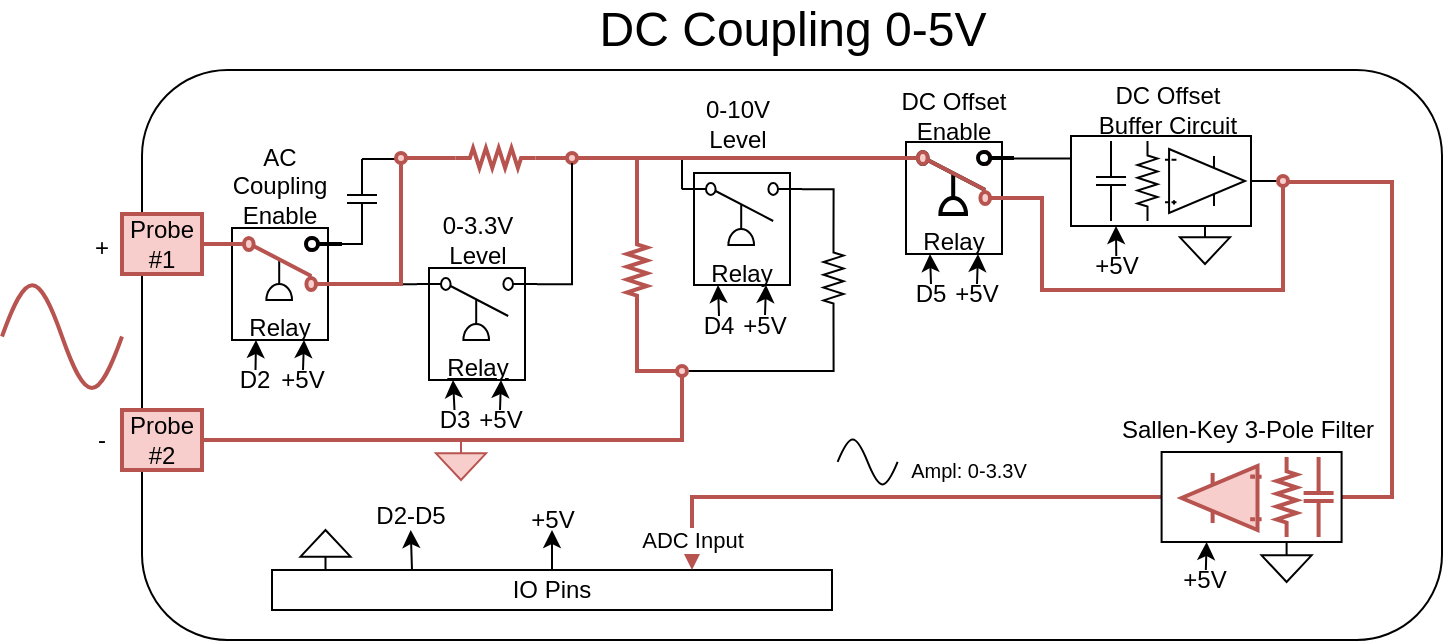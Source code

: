 <mxfile version="13.6.2" type="device"><diagram id="-oL0NHtV38mQ9emUjdSc" name="Page-1"><mxGraphModel dx="1527" dy="410" grid="1" gridSize="10" guides="1" tooltips="1" connect="1" arrows="1" fold="1" page="1" pageScale="1" pageWidth="850" pageHeight="1100" math="0" shadow="0"><root><mxCell id="0"/><mxCell id="1" parent="0"/><mxCell id="wLDwbeyGVbWUntYZaLQP-93" value="" style="rounded=1;whiteSpace=wrap;html=1;" parent="1" vertex="1"><mxGeometry x="-610" y="400" width="650" height="285" as="geometry"/></mxCell><mxCell id="wLDwbeyGVbWUntYZaLQP-76" value="" style="pointerEvents=1;verticalLabelPosition=bottom;shadow=0;dashed=0;align=center;html=1;verticalAlign=top;shape=mxgraph.electrical.waveforms.sine_wave;" parent="1" vertex="1"><mxGeometry x="-262.19" y="581" width="30" height="30" as="geometry"/></mxCell><mxCell id="wLDwbeyGVbWUntYZaLQP-77" value="&lt;font style=&quot;font-size: 10px&quot;&gt;Ampl: 0-3.3V&lt;/font&gt;" style="text;html=1;align=center;verticalAlign=middle;resizable=0;points=[];autosize=1;" parent="1" vertex="1"><mxGeometry x="-232.19" y="590" width="70" height="20" as="geometry"/></mxCell><mxCell id="jSE5PXebaVcD20LWmkzH-25" style="edgeStyle=orthogonalEdgeStyle;rounded=0;orthogonalLoop=1;jettySize=auto;html=1;exitX=1;exitY=0.5;exitDx=0;exitDy=0;entryX=0.5;entryY=1;entryDx=0;entryDy=0;endArrow=none;endFill=0;fillColor=#f8cecc;strokeColor=#b85450;strokeWidth=2;" parent="1" source="wLDwbeyGVbWUntYZaLQP-106" target="dvAcKzwwteOVy_JP5b5H-18" edge="1"><mxGeometry relative="1" as="geometry"/></mxCell><mxCell id="wLDwbeyGVbWUntYZaLQP-106" value="Probe #2" style="rounded=0;whiteSpace=wrap;html=1;fillColor=#f8cecc;strokeColor=#b85450;strokeWidth=2;" parent="1" vertex="1"><mxGeometry x="-620" y="570" width="40" height="30" as="geometry"/></mxCell><mxCell id="L6yJ6HLcH0pnZUztyq2i-1" value="" style="pointerEvents=1;verticalLabelPosition=bottom;shadow=0;dashed=0;align=center;html=1;verticalAlign=top;shape=mxgraph.electrical.waveforms.sine_wave;fillColor=#f8cecc;strokeColor=#b85450;strokeWidth=2;" parent="1" vertex="1"><mxGeometry x="-680" y="499" width="60" height="68.68" as="geometry"/></mxCell><mxCell id="dvAcKzwwteOVy_JP5b5H-61" style="edgeStyle=orthogonalEdgeStyle;rounded=0;orthogonalLoop=1;jettySize=auto;html=1;exitX=1;exitY=0.5;exitDx=0;exitDy=0;entryX=0;entryY=0.885;entryDx=0;entryDy=0;entryPerimeter=0;startArrow=none;startFill=0;endArrow=none;endFill=0;fillColor=#f8cecc;strokeColor=#b85450;strokeWidth=2;" parent="1" source="wLDwbeyGVbWUntYZaLQP-53" target="EzJl0dSxxbxW8zrCP2cZ-267" edge="1"><mxGeometry relative="1" as="geometry"/></mxCell><mxCell id="wLDwbeyGVbWUntYZaLQP-53" value="Probe #1" style="rounded=0;whiteSpace=wrap;html=1;fillColor=#f8cecc;strokeColor=#b85450;strokeWidth=2;" parent="1" vertex="1"><mxGeometry x="-620" y="472" width="40" height="30" as="geometry"/></mxCell><mxCell id="EzJl0dSxxbxW8zrCP2cZ-18" value="IO Pins" style="rounded=0;whiteSpace=wrap;html=1;" parent="1" vertex="1"><mxGeometry x="-545" y="650" width="280" height="20" as="geometry"/></mxCell><mxCell id="dvAcKzwwteOVy_JP5b5H-58" style="edgeStyle=orthogonalEdgeStyle;rounded=0;orthogonalLoop=1;jettySize=auto;html=1;exitX=0;exitY=0.5;exitDx=0;exitDy=0;exitPerimeter=0;entryX=1;entryY=0.5;entryDx=0;entryDy=0;startArrow=none;startFill=0;endArrow=none;endFill=0;strokeWidth=2;fillColor=#f8cecc;strokeColor=#b85450;" parent="1" source="okWs0Sjqfzj3kmloRYLB-17" target="dvAcKzwwteOVy_JP5b5H-54" edge="1"><mxGeometry relative="1" as="geometry"/></mxCell><mxCell id="jSE5PXebaVcD20LWmkzH-31" style="edgeStyle=orthogonalEdgeStyle;rounded=0;orthogonalLoop=1;jettySize=auto;html=1;exitX=1;exitY=0.5;exitDx=0;exitDy=0;exitPerimeter=0;entryX=0;entryY=0.5;entryDx=0;entryDy=0;endArrow=none;endFill=0;fillColor=#f8cecc;strokeColor=#b85450;strokeWidth=2;" parent="1" source="okWs0Sjqfzj3kmloRYLB-17" target="jSE5PXebaVcD20LWmkzH-29" edge="1"><mxGeometry relative="1" as="geometry"/></mxCell><mxCell id="okWs0Sjqfzj3kmloRYLB-17" value="" style="pointerEvents=1;verticalLabelPosition=bottom;shadow=0;dashed=0;align=center;html=1;verticalAlign=top;shape=mxgraph.electrical.resistors.resistor_2;rotation=90;direction=north;fillColor=#f8cecc;strokeColor=#b85450;strokeWidth=2;" parent="1" vertex="1"><mxGeometry x="-438.26" y="424" width="10" height="40" as="geometry"/></mxCell><mxCell id="okWs0Sjqfzj3kmloRYLB-20" value="" style="pointerEvents=1;verticalLabelPosition=bottom;shadow=0;dashed=0;align=center;html=1;verticalAlign=top;shape=mxgraph.electrical.resistors.resistor_2;rotation=90;fillColor=#f8cecc;strokeColor=#b85450;strokeWidth=2;" parent="1" vertex="1"><mxGeometry x="-382.5" y="495" width="40" height="10" as="geometry"/></mxCell><mxCell id="jSE5PXebaVcD20LWmkzH-37" style="edgeStyle=orthogonalEdgeStyle;rounded=0;orthogonalLoop=1;jettySize=auto;html=1;exitX=1;exitY=0.5;exitDx=0;exitDy=0;exitPerimeter=0;entryX=1;entryY=0.5;entryDx=0;entryDy=0;endArrow=none;endFill=0;" parent="1" source="EzJl0dSxxbxW8zrCP2cZ-193" target="dvAcKzwwteOVy_JP5b5H-18" edge="1"><mxGeometry relative="1" as="geometry"/></mxCell><mxCell id="EzJl0dSxxbxW8zrCP2cZ-193" value="" style="pointerEvents=1;verticalLabelPosition=bottom;shadow=0;dashed=0;align=center;html=1;verticalAlign=top;shape=mxgraph.electrical.resistors.resistor_2;rotation=90;" parent="1" vertex="1"><mxGeometry x="-284.25" y="499" width="40" height="10" as="geometry"/></mxCell><mxCell id="EzJl0dSxxbxW8zrCP2cZ-195" style="edgeStyle=orthogonalEdgeStyle;rounded=0;orthogonalLoop=1;jettySize=auto;html=1;exitX=1;exitY=0.1;exitDx=0;exitDy=0;exitPerimeter=0;entryX=0;entryY=0.5;entryDx=0;entryDy=0;entryPerimeter=0;startArrow=none;startFill=0;endArrow=none;endFill=0;" parent="1" source="EzJl0dSxxbxW8zrCP2cZ-181" target="EzJl0dSxxbxW8zrCP2cZ-193" edge="1"><mxGeometry relative="1" as="geometry"/></mxCell><mxCell id="EzJl0dSxxbxW8zrCP2cZ-249" value="&lt;font style=&quot;font-size: 24px&quot;&gt;DC Coupling 0-5V&lt;/font&gt;" style="text;html=1;strokeColor=none;fillColor=none;align=center;verticalAlign=middle;whiteSpace=wrap;rounded=0;" parent="1" vertex="1"><mxGeometry x="-400.37" y="370" width="230.75" height="20" as="geometry"/></mxCell><mxCell id="EzJl0dSxxbxW8zrCP2cZ-320" style="edgeStyle=orthogonalEdgeStyle;rounded=0;orthogonalLoop=1;jettySize=auto;html=1;exitX=0.5;exitY=0;exitDx=0;exitDy=0;entryX=0.25;entryY=1;entryDx=0;entryDy=0;startArrow=none;startFill=0;endArrow=classic;endFill=1;" parent="1" source="EzJl0dSxxbxW8zrCP2cZ-318" target="EzJl0dSxxbxW8zrCP2cZ-265" edge="1"><mxGeometry relative="1" as="geometry"/></mxCell><mxCell id="EzJl0dSxxbxW8zrCP2cZ-318" value="D2" style="text;html=1;strokeColor=none;fillColor=none;align=center;verticalAlign=middle;whiteSpace=wrap;rounded=0;dashed=1;" parent="1" vertex="1"><mxGeometry x="-560.75" y="550" width="15" height="10" as="geometry"/></mxCell><mxCell id="EzJl0dSxxbxW8zrCP2cZ-331" style="edgeStyle=orthogonalEdgeStyle;rounded=0;orthogonalLoop=1;jettySize=auto;html=1;exitX=0.5;exitY=0;exitDx=0;exitDy=0;entryX=0.25;entryY=1;entryDx=0;entryDy=0;startArrow=none;startFill=0;endArrow=classic;endFill=1;" parent="1" source="EzJl0dSxxbxW8zrCP2cZ-330" target="EzJl0dSxxbxW8zrCP2cZ-180" edge="1"><mxGeometry relative="1" as="geometry"/></mxCell><mxCell id="EzJl0dSxxbxW8zrCP2cZ-330" value="D4" style="text;html=1;strokeColor=none;fillColor=none;align=center;verticalAlign=middle;whiteSpace=wrap;rounded=0;dashed=1;" parent="1" vertex="1"><mxGeometry x="-329" y="523" width="15" height="10" as="geometry"/></mxCell><mxCell id="EzJl0dSxxbxW8zrCP2cZ-370" style="rounded=0;orthogonalLoop=1;jettySize=auto;html=1;exitX=0.5;exitY=1;exitDx=0;exitDy=0;entryX=0.25;entryY=0;entryDx=0;entryDy=0;startArrow=classic;startFill=1;endArrow=none;endFill=0;" parent="1" source="EzJl0dSxxbxW8zrCP2cZ-364" target="EzJl0dSxxbxW8zrCP2cZ-18" edge="1"><mxGeometry relative="1" as="geometry"/></mxCell><mxCell id="EzJl0dSxxbxW8zrCP2cZ-364" value="D2-D5" style="text;html=1;strokeColor=none;fillColor=none;align=center;verticalAlign=middle;whiteSpace=wrap;rounded=0;dashed=1;" parent="1" vertex="1"><mxGeometry x="-500.13" y="615" width="49" height="15" as="geometry"/></mxCell><mxCell id="EzJl0dSxxbxW8zrCP2cZ-368" style="rounded=0;orthogonalLoop=1;jettySize=auto;html=1;exitX=0.5;exitY=1;exitDx=0;exitDy=0;entryX=0.5;entryY=0;entryDx=0;entryDy=0;startArrow=classic;startFill=1;endArrow=none;endFill=0;" parent="1" source="EzJl0dSxxbxW8zrCP2cZ-367" target="EzJl0dSxxbxW8zrCP2cZ-18" edge="1"><mxGeometry relative="1" as="geometry"/></mxCell><mxCell id="EzJl0dSxxbxW8zrCP2cZ-367" value="+5V" style="text;html=1;strokeColor=none;fillColor=none;align=center;verticalAlign=middle;whiteSpace=wrap;rounded=0;dashed=1;" parent="1" vertex="1"><mxGeometry x="-412.5" y="620" width="15" height="10" as="geometry"/></mxCell><mxCell id="EzJl0dSxxbxW8zrCP2cZ-371" value="" style="pointerEvents=1;verticalLabelPosition=bottom;shadow=0;dashed=0;align=center;html=1;verticalAlign=top;shape=mxgraph.electrical.signal_sources.signal_ground;direction=west;" parent="1" vertex="1"><mxGeometry x="-530.75" y="630" width="25" height="20" as="geometry"/></mxCell><mxCell id="dvAcKzwwteOVy_JP5b5H-63" style="edgeStyle=orthogonalEdgeStyle;rounded=0;orthogonalLoop=1;jettySize=auto;html=1;exitX=0;exitY=0.5;exitDx=0;exitDy=0;exitPerimeter=0;entryX=0;entryY=0.5;entryDx=0;entryDy=0;startArrow=none;startFill=0;endArrow=none;endFill=0;strokeWidth=1;" parent="1" source="EzJl0dSxxbxW8zrCP2cZ-304" target="dvAcKzwwteOVy_JP5b5H-54" edge="1"><mxGeometry relative="1" as="geometry"/></mxCell><mxCell id="EzJl0dSxxbxW8zrCP2cZ-304" value="" style="pointerEvents=1;verticalLabelPosition=bottom;shadow=0;dashed=0;align=center;html=1;verticalAlign=top;shape=mxgraph.electrical.capacitors.capacitor_1;rotation=-90;direction=west;strokeWidth=1;" parent="1" vertex="1"><mxGeometry x="-520" y="457" width="40" height="15" as="geometry"/></mxCell><mxCell id="jSE5PXebaVcD20LWmkzH-36" style="edgeStyle=orthogonalEdgeStyle;rounded=0;orthogonalLoop=1;jettySize=auto;html=1;exitX=0;exitY=0.5;exitDx=0;exitDy=0;entryX=1;entryY=0.5;entryDx=0;entryDy=0;entryPerimeter=0;endArrow=none;endFill=0;fillColor=#f8cecc;strokeColor=#b85450;strokeWidth=2;" parent="1" source="dvAcKzwwteOVy_JP5b5H-18" target="okWs0Sjqfzj3kmloRYLB-20" edge="1"><mxGeometry relative="1" as="geometry"/></mxCell><mxCell id="dvAcKzwwteOVy_JP5b5H-18" value="" style="ellipse;whiteSpace=wrap;html=1;aspect=fixed;fillColor=#f8cecc;strokeColor=#b85450;strokeWidth=2;" parent="1" vertex="1"><mxGeometry x="-342.5" y="548" width="5" height="5" as="geometry"/></mxCell><mxCell id="dvAcKzwwteOVy_JP5b5H-85" value="ADC Input" style="edgeStyle=orthogonalEdgeStyle;rounded=0;orthogonalLoop=1;jettySize=auto;html=1;exitX=1;exitY=0.5;exitDx=0;exitDy=0;entryX=0.75;entryY=0;entryDx=0;entryDy=0;startArrow=none;startFill=0;endArrow=classic;endFill=1;fillColor=#f8cecc;strokeColor=#b85450;strokeWidth=2;" parent="1" source="EzJl0dSxxbxW8zrCP2cZ-251" target="EzJl0dSxxbxW8zrCP2cZ-18" edge="1"><mxGeometry x="0.753" y="18" relative="1" as="geometry"><mxPoint x="-18" y="18" as="offset"/><mxPoint x="-73" y="610.5" as="sourcePoint"/></mxGeometry></mxCell><mxCell id="dvAcKzwwteOVy_JP5b5H-36" value="AC Coupling&lt;br&gt;Enable" style="text;html=1;strokeColor=none;fillColor=none;align=center;verticalAlign=middle;whiteSpace=wrap;rounded=0;" parent="1" vertex="1"><mxGeometry x="-560.75" y="448.25" width="40" height="20" as="geometry"/></mxCell><mxCell id="dvAcKzwwteOVy_JP5b5H-54" value="" style="ellipse;whiteSpace=wrap;html=1;aspect=fixed;strokeWidth=2;fillColor=#f8cecc;strokeColor=#b85450;" parent="1" vertex="1"><mxGeometry x="-483" y="441.5" width="5" height="5" as="geometry"/></mxCell><mxCell id="dvAcKzwwteOVy_JP5b5H-62" style="edgeStyle=orthogonalEdgeStyle;rounded=0;orthogonalLoop=1;jettySize=auto;html=1;exitX=1;exitY=0.885;exitDx=0;exitDy=0;exitPerimeter=0;entryX=1;entryY=0.5;entryDx=0;entryDy=0;entryPerimeter=0;startArrow=none;startFill=0;endArrow=none;endFill=0;strokeWidth=1;" parent="1" source="EzJl0dSxxbxW8zrCP2cZ-267" target="EzJl0dSxxbxW8zrCP2cZ-304" edge="1"><mxGeometry relative="1" as="geometry"/></mxCell><mxCell id="jSE5PXebaVcD20LWmkzH-1" value="+" style="text;html=1;strokeColor=none;fillColor=none;align=center;verticalAlign=middle;whiteSpace=wrap;rounded=0;" parent="1" vertex="1"><mxGeometry x="-640" y="479" width="20" height="20" as="geometry"/></mxCell><mxCell id="jSE5PXebaVcD20LWmkzH-3" value="-" style="text;html=1;strokeColor=none;fillColor=none;align=center;verticalAlign=middle;whiteSpace=wrap;rounded=0;" parent="1" vertex="1"><mxGeometry x="-640" y="575" width="20" height="20" as="geometry"/></mxCell><mxCell id="l4GawnZKN1q4SKGn73dP-5" style="edgeStyle=orthogonalEdgeStyle;rounded=0;orthogonalLoop=1;jettySize=auto;html=1;exitX=0;exitY=0.5;exitDx=0;exitDy=0;entryX=1;entryY=0.5;entryDx=0;entryDy=0;endArrow=none;endFill=0;strokeWidth=1;" parent="1" source="jSE5PXebaVcD20LWmkzH-23" target="EzJl0dSxxbxW8zrCP2cZ-285" edge="1"><mxGeometry relative="1" as="geometry"><Array as="points"><mxPoint x="-50" y="456"/><mxPoint x="-50" y="456"/></Array></mxGeometry></mxCell><mxCell id="jSE5PXebaVcD20LWmkzH-23" value="" style="ellipse;whiteSpace=wrap;html=1;aspect=fixed;fillColor=#f8cecc;strokeColor=#b85450;strokeWidth=2;" parent="1" vertex="1"><mxGeometry x="-42" y="453" width="5" height="5" as="geometry"/></mxCell><mxCell id="jSE5PXebaVcD20LWmkzH-32" style="edgeStyle=orthogonalEdgeStyle;rounded=0;orthogonalLoop=1;jettySize=auto;html=1;exitX=1;exitY=0.5;exitDx=0;exitDy=0;entryX=0;entryY=0.5;entryDx=0;entryDy=0;entryPerimeter=0;endArrow=none;endFill=0;fillColor=#f8cecc;strokeColor=#b85450;strokeWidth=2;" parent="1" source="jSE5PXebaVcD20LWmkzH-29" target="okWs0Sjqfzj3kmloRYLB-20" edge="1"><mxGeometry relative="1" as="geometry"/></mxCell><mxCell id="jSE5PXebaVcD20LWmkzH-29" value="" style="ellipse;whiteSpace=wrap;html=1;aspect=fixed;fillColor=#f8cecc;strokeColor=#b85450;strokeWidth=2;" parent="1" vertex="1"><mxGeometry x="-397.5" y="441.5" width="5" height="5" as="geometry"/></mxCell><mxCell id="jSE5PXebaVcD20LWmkzH-30" style="edgeStyle=orthogonalEdgeStyle;rounded=0;orthogonalLoop=1;jettySize=auto;html=1;exitX=1;exitY=0.1;exitDx=0;exitDy=0;exitPerimeter=0;entryX=0.5;entryY=1;entryDx=0;entryDy=0;endArrow=none;endFill=0;strokeWidth=1;" parent="1" source="EzJl0dSxxbxW8zrCP2cZ-189" target="jSE5PXebaVcD20LWmkzH-29" edge="1"><mxGeometry relative="1" as="geometry"><Array as="points"><mxPoint x="-395" y="507"/></Array></mxGeometry></mxCell><mxCell id="jSE5PXebaVcD20LWmkzH-35" style="edgeStyle=orthogonalEdgeStyle;rounded=0;orthogonalLoop=1;jettySize=auto;html=1;exitX=0;exitY=0.1;exitDx=0;exitDy=0;exitPerimeter=0;entryX=1;entryY=0.5;entryDx=0;entryDy=0;endArrow=none;endFill=0;" parent="1" source="EzJl0dSxxbxW8zrCP2cZ-181" target="jSE5PXebaVcD20LWmkzH-29" edge="1"><mxGeometry relative="1" as="geometry"><Array as="points"><mxPoint x="-340" y="444"/></Array></mxGeometry></mxCell><mxCell id="jSE5PXebaVcD20LWmkzH-39" style="edgeStyle=orthogonalEdgeStyle;rounded=0;orthogonalLoop=1;jettySize=auto;html=1;exitX=0;exitY=0.5;exitDx=0;exitDy=0;entryX=1;entryY=0.5;entryDx=0;entryDy=0;endArrow=none;endFill=0;fillColor=#f8cecc;strokeColor=#b85450;strokeWidth=2;" parent="1" source="EzJl0dSxxbxW8zrCP2cZ-251" target="jSE5PXebaVcD20LWmkzH-23" edge="1"><mxGeometry relative="1" as="geometry"><Array as="points"><mxPoint x="15" y="614"/><mxPoint x="15" y="456"/><mxPoint x="-37" y="456"/></Array></mxGeometry></mxCell><mxCell id="jSE5PXebaVcD20LWmkzH-40" style="edgeStyle=orthogonalEdgeStyle;rounded=0;orthogonalLoop=1;jettySize=auto;html=1;exitX=1;exitY=0.115;exitDx=0;exitDy=0;exitPerimeter=0;entryX=0.5;entryY=1;entryDx=0;entryDy=0;endArrow=none;endFill=0;fillColor=#f8cecc;strokeColor=#b85450;strokeWidth=2;" parent="1" source="EzJl0dSxxbxW8zrCP2cZ-239" target="jSE5PXebaVcD20LWmkzH-23" edge="1"><mxGeometry relative="1" as="geometry"><Array as="points"><mxPoint x="-160" y="464"/><mxPoint x="-160" y="510"/><mxPoint x="-39" y="510"/></Array></mxGeometry></mxCell><mxCell id="jSE5PXebaVcD20LWmkzH-43" value="0-3.3V Level" style="text;html=1;strokeColor=none;fillColor=none;align=center;verticalAlign=middle;whiteSpace=wrap;rounded=0;" parent="1" vertex="1"><mxGeometry x="-462.5" y="475" width="40" height="20" as="geometry"/></mxCell><mxCell id="jSE5PXebaVcD20LWmkzH-44" value="0-10V Level" style="text;html=1;strokeColor=none;fillColor=none;align=center;verticalAlign=middle;whiteSpace=wrap;rounded=0;" parent="1" vertex="1"><mxGeometry x="-332.25" y="417" width="40" height="20" as="geometry"/></mxCell><mxCell id="jSE5PXebaVcD20LWmkzH-45" value="" style="pointerEvents=1;verticalLabelPosition=bottom;shadow=0;dashed=0;align=center;html=1;verticalAlign=top;shape=mxgraph.electrical.signal_sources.signal_ground;direction=east;fillColor=#f8cecc;strokeColor=#b85450;" parent="1" vertex="1"><mxGeometry x="-463" y="585" width="25" height="20" as="geometry"/></mxCell><mxCell id="jSE5PXebaVcD20LWmkzH-33" style="edgeStyle=orthogonalEdgeStyle;rounded=0;orthogonalLoop=1;jettySize=auto;html=1;exitX=1;exitY=0.5;exitDx=0;exitDy=0;entryX=0;entryY=0.885;entryDx=0;entryDy=0;entryPerimeter=0;endArrow=none;endFill=0;fillColor=#f8cecc;strokeColor=#b85450;strokeWidth=2;" parent="1" source="jSE5PXebaVcD20LWmkzH-29" target="EzJl0dSxxbxW8zrCP2cZ-239" edge="1"><mxGeometry relative="1" as="geometry"/></mxCell><mxCell id="l4GawnZKN1q4SKGn73dP-6" value="" style="ellipse;whiteSpace=wrap;html=1;aspect=fixed;" parent="1" vertex="1"><mxGeometry x="-528" y="504" width="6" height="6" as="geometry"/></mxCell><mxCell id="l4GawnZKN1q4SKGn73dP-7" value="" style="endArrow=none;html=1;exitX=1;exitY=0.5;exitDx=0;exitDy=0;" parent="1" source="l4GawnZKN1q4SKGn73dP-6" edge="1"><mxGeometry width="50" height="50" relative="1" as="geometry"><mxPoint x="-530" y="540" as="sourcePoint"/><mxPoint x="-510" y="507" as="targetPoint"/><Array as="points"><mxPoint x="-510" y="507"/></Array></mxGeometry></mxCell><mxCell id="EzJl0dSxxbxW8zrCP2cZ-290" value="DC Offset Buffer Circuit" style="text;html=1;strokeColor=none;fillColor=none;align=center;verticalAlign=middle;whiteSpace=wrap;rounded=0;" parent="1" vertex="1"><mxGeometry x="-137" y="410" width="80" height="20" as="geometry"/></mxCell><mxCell id="l4GawnZKN1q4SKGn73dP-10" style="edgeStyle=orthogonalEdgeStyle;rounded=0;orthogonalLoop=1;jettySize=auto;html=1;exitX=0;exitY=0.25;exitDx=0;exitDy=0;entryX=1;entryY=0.885;entryDx=0;entryDy=0;entryPerimeter=0;endArrow=none;endFill=0;strokeWidth=1;" parent="1" source="EzJl0dSxxbxW8zrCP2cZ-285" target="EzJl0dSxxbxW8zrCP2cZ-239" edge="1"><mxGeometry relative="1" as="geometry"/></mxCell><mxCell id="EzJl0dSxxbxW8zrCP2cZ-332" value="D3" style="text;html=1;strokeColor=none;fillColor=none;align=center;verticalAlign=middle;whiteSpace=wrap;rounded=0;dashed=1;" parent="1" vertex="1"><mxGeometry x="-461.25" y="570" width="15" height="10" as="geometry"/></mxCell><mxCell id="EzJl0dSxxbxW8zrCP2cZ-333" style="edgeStyle=orthogonalEdgeStyle;rounded=0;orthogonalLoop=1;jettySize=auto;html=1;exitX=0.5;exitY=0;exitDx=0;exitDy=0;entryX=0.25;entryY=1;entryDx=0;entryDy=0;startArrow=none;startFill=0;endArrow=classic;endFill=1;" parent="1" source="EzJl0dSxxbxW8zrCP2cZ-332" target="EzJl0dSxxbxW8zrCP2cZ-188" edge="1"><mxGeometry relative="1" as="geometry"/></mxCell><mxCell id="EzJl0dSxxbxW8zrCP2cZ-185" value="+5V" style="text;html=1;strokeColor=none;fillColor=none;align=center;verticalAlign=middle;whiteSpace=wrap;rounded=0;dashed=1;" parent="1" vertex="1"><mxGeometry x="-438.5" y="570" width="15" height="10" as="geometry"/></mxCell><mxCell id="EzJl0dSxxbxW8zrCP2cZ-190" style="edgeStyle=orthogonalEdgeStyle;rounded=0;orthogonalLoop=1;jettySize=auto;html=1;exitX=0.5;exitY=0;exitDx=0;exitDy=0;entryX=0.75;entryY=1;entryDx=0;entryDy=0;startArrow=none;startFill=0;endArrow=classic;endFill=1;" parent="1" source="EzJl0dSxxbxW8zrCP2cZ-185" target="EzJl0dSxxbxW8zrCP2cZ-188" edge="1"><mxGeometry relative="1" as="geometry"/></mxCell><mxCell id="EzJl0dSxxbxW8zrCP2cZ-188" value="&lt;br&gt;&lt;br&gt;&lt;br&gt;Relay" style="rounded=0;whiteSpace=wrap;html=1;fontStyle=4" parent="1" vertex="1"><mxGeometry x="-466.5" y="499" width="48" height="56" as="geometry"/></mxCell><mxCell id="EzJl0dSxxbxW8zrCP2cZ-189" value="" style="pointerEvents=1;verticalLabelPosition=bottom;shadow=0;dashed=0;align=center;html=1;verticalAlign=top;shape=mxgraph.electrical.electro-mechanical.pressure_actuated;fontStyle=4;strokeWidth=1;" parent="1" vertex="1"><mxGeometry x="-472.5" y="504" width="60" height="31" as="geometry"/></mxCell><mxCell id="EzJl0dSxxbxW8zrCP2cZ-262" value="+5V" style="text;html=1;strokeColor=none;fillColor=none;align=center;verticalAlign=middle;whiteSpace=wrap;rounded=0;dashed=1;container=0;" parent="1" vertex="1"><mxGeometry x="-537" y="550" width="15" height="10" as="geometry"/></mxCell><mxCell id="EzJl0dSxxbxW8zrCP2cZ-268" style="edgeStyle=orthogonalEdgeStyle;rounded=0;orthogonalLoop=1;jettySize=auto;html=1;exitX=0.5;exitY=0;exitDx=0;exitDy=0;entryX=0.75;entryY=1;entryDx=0;entryDy=0;startArrow=none;startFill=0;endArrow=classic;endFill=1;" parent="1" source="EzJl0dSxxbxW8zrCP2cZ-262" target="EzJl0dSxxbxW8zrCP2cZ-265" edge="1"><mxGeometry relative="1" as="geometry"/></mxCell><mxCell id="EzJl0dSxxbxW8zrCP2cZ-265" value="&lt;br&gt;&lt;br&gt;&lt;br&gt;Relay" style="rounded=0;whiteSpace=wrap;html=1;" parent="1" vertex="1"><mxGeometry x="-565" y="479" width="48" height="56" as="geometry"/></mxCell><mxCell id="EzJl0dSxxbxW8zrCP2cZ-266" value="" style="pointerEvents=1;verticalLabelPosition=bottom;shadow=0;dashed=0;align=center;html=1;verticalAlign=top;shape=mxgraph.electrical.electro-mechanical.pressure_actuated;" parent="1" vertex="1"><mxGeometry x="-571" y="484" width="60" height="31" as="geometry"/></mxCell><mxCell id="EzJl0dSxxbxW8zrCP2cZ-267" value="" style="pointerEvents=1;verticalLabelPosition=bottom;shadow=0;dashed=0;align=center;html=1;verticalAlign=top;shape=mxgraph.electrical.electro-mechanical.2-way_switch;fillColor=#f8cecc;flipV=1;strokeColor=#b85450;strokeWidth=2;" parent="1" vertex="1"><mxGeometry x="-571" y="484" width="60" height="26" as="geometry"/></mxCell><mxCell id="EzJl0dSxxbxW8zrCP2cZ-177" value="+5V" style="text;html=1;strokeColor=none;fillColor=none;align=center;verticalAlign=middle;whiteSpace=wrap;rounded=0;dashed=1;container=0;" parent="1" vertex="1"><mxGeometry x="-306" y="522.5" width="15" height="10" as="geometry"/></mxCell><mxCell id="EzJl0dSxxbxW8zrCP2cZ-182" style="edgeStyle=orthogonalEdgeStyle;rounded=0;orthogonalLoop=1;jettySize=auto;html=1;exitX=0.5;exitY=0;exitDx=0;exitDy=0;entryX=0.75;entryY=1;entryDx=0;entryDy=0;startArrow=none;startFill=0;endArrow=classic;endFill=1;" parent="1" source="EzJl0dSxxbxW8zrCP2cZ-177" target="EzJl0dSxxbxW8zrCP2cZ-180" edge="1"><mxGeometry relative="1" as="geometry"/></mxCell><mxCell id="EzJl0dSxxbxW8zrCP2cZ-180" value="&lt;br&gt;&lt;br&gt;&lt;br&gt;Relay" style="rounded=0;whiteSpace=wrap;html=1;" parent="1" vertex="1"><mxGeometry x="-334" y="451.5" width="48" height="56" as="geometry"/></mxCell><mxCell id="EzJl0dSxxbxW8zrCP2cZ-181" value="" style="pointerEvents=1;verticalLabelPosition=bottom;shadow=0;dashed=0;align=center;html=1;verticalAlign=top;shape=mxgraph.electrical.electro-mechanical.pressure_actuated;" parent="1" vertex="1"><mxGeometry x="-340" y="456.5" width="60" height="31" as="geometry"/></mxCell><mxCell id="EzJl0dSxxbxW8zrCP2cZ-342" value="D5" style="text;html=1;strokeColor=none;fillColor=none;align=center;verticalAlign=middle;whiteSpace=wrap;rounded=0;dashed=1;container=0;" parent="1" vertex="1"><mxGeometry x="-223" y="507" width="15" height="10" as="geometry"/></mxCell><mxCell id="EzJl0dSxxbxW8zrCP2cZ-343" style="edgeStyle=orthogonalEdgeStyle;rounded=0;orthogonalLoop=1;jettySize=auto;html=1;exitX=0.5;exitY=0;exitDx=0;exitDy=0;entryX=0.25;entryY=1;entryDx=0;entryDy=0;startArrow=none;startFill=0;endArrow=classic;endFill=1;" parent="1" source="EzJl0dSxxbxW8zrCP2cZ-342" target="EzJl0dSxxbxW8zrCP2cZ-236" edge="1"><mxGeometry relative="1" as="geometry"/></mxCell><mxCell id="dvAcKzwwteOVy_JP5b5H-114" value="DC Offset Enable" style="text;html=1;strokeColor=none;fillColor=none;align=center;verticalAlign=middle;whiteSpace=wrap;rounded=0;container=0;" parent="1" vertex="1"><mxGeometry x="-234" y="413" width="60" height="20" as="geometry"/></mxCell><mxCell id="EzJl0dSxxbxW8zrCP2cZ-233" value="+5V" style="text;html=1;strokeColor=none;fillColor=none;align=center;verticalAlign=middle;whiteSpace=wrap;rounded=0;dashed=1;container=0;" parent="1" vertex="1"><mxGeometry x="-200" y="507" width="15" height="10" as="geometry"/></mxCell><mxCell id="EzJl0dSxxbxW8zrCP2cZ-238" style="edgeStyle=orthogonalEdgeStyle;rounded=0;orthogonalLoop=1;jettySize=auto;html=1;exitX=0.5;exitY=0;exitDx=0;exitDy=0;entryX=0.75;entryY=1;entryDx=0;entryDy=0;startArrow=none;startFill=0;endArrow=classic;endFill=1;" parent="1" source="EzJl0dSxxbxW8zrCP2cZ-233" target="EzJl0dSxxbxW8zrCP2cZ-236" edge="1"><mxGeometry relative="1" as="geometry"/></mxCell><mxCell id="EzJl0dSxxbxW8zrCP2cZ-236" value="&lt;br&gt;&lt;br&gt;&lt;br&gt;Relay" style="rounded=0;whiteSpace=wrap;html=1;" parent="1" vertex="1"><mxGeometry x="-228" y="436" width="48" height="56" as="geometry"/></mxCell><mxCell id="EzJl0dSxxbxW8zrCP2cZ-237" value="" style="pointerEvents=1;verticalLabelPosition=bottom;shadow=0;dashed=0;align=center;html=1;verticalAlign=top;shape=mxgraph.electrical.electro-mechanical.pressure_actuated;strokeWidth=2;" parent="1" vertex="1"><mxGeometry x="-234" y="441" width="60" height="31" as="geometry"/></mxCell><mxCell id="EzJl0dSxxbxW8zrCP2cZ-239" value="" style="pointerEvents=1;verticalLabelPosition=bottom;shadow=0;dashed=0;align=center;html=1;verticalAlign=top;shape=mxgraph.electrical.electro-mechanical.2-way_switch;fillColor=#f8cecc;flipV=1;strokeColor=#b85450;strokeWidth=2;" parent="1" vertex="1"><mxGeometry x="-234" y="441" width="60" height="26" as="geometry"/></mxCell><mxCell id="NfLXvQbTTf4OFpSt8lfe-17" value="+5V" style="text;html=1;strokeColor=none;fillColor=none;align=center;verticalAlign=middle;whiteSpace=wrap;rounded=0;dashed=1;container=0;" parent="1" vertex="1"><mxGeometry x="-130.37" y="493" width="15" height="10" as="geometry"/></mxCell><mxCell id="NfLXvQbTTf4OFpSt8lfe-18" style="edgeStyle=orthogonalEdgeStyle;rounded=0;orthogonalLoop=1;jettySize=auto;html=1;exitX=0.5;exitY=0;exitDx=0;exitDy=0;entryX=0.25;entryY=1;entryDx=0;entryDy=0;" parent="1" source="NfLXvQbTTf4OFpSt8lfe-17" target="EzJl0dSxxbxW8zrCP2cZ-285" edge="1"><mxGeometry relative="1" as="geometry"/></mxCell><mxCell id="EzJl0dSxxbxW8zrCP2cZ-373" value="" style="pointerEvents=1;verticalLabelPosition=bottom;shadow=0;dashed=0;align=center;html=1;verticalAlign=top;shape=mxgraph.electrical.signal_sources.signal_ground;" parent="1" vertex="1"><mxGeometry x="-91" y="477" width="25" height="20" as="geometry"/></mxCell><mxCell id="EzJl0dSxxbxW8zrCP2cZ-285" value="" style="rounded=0;whiteSpace=wrap;html=1;rotation=-360;" parent="1" vertex="1"><mxGeometry x="-145.5" y="433" width="90" height="45" as="geometry"/></mxCell><mxCell id="EzJl0dSxxbxW8zrCP2cZ-286" value="" style="verticalLabelPosition=bottom;shadow=0;dashed=0;align=center;html=1;verticalAlign=top;shape=mxgraph.electrical.abstract.operational_amp_1;rotation=-360;strokeWidth=1;" parent="1" vertex="1"><mxGeometry x="-98.5" y="439.5" width="40" height="32" as="geometry"/></mxCell><mxCell id="EzJl0dSxxbxW8zrCP2cZ-287" value="" style="pointerEvents=1;verticalLabelPosition=bottom;shadow=0;dashed=0;align=center;html=1;verticalAlign=top;shape=mxgraph.electrical.resistors.resistor_2;rotation=-90;strokeWidth=1;" parent="1" vertex="1"><mxGeometry x="-127.25" y="450.5" width="40" height="10" as="geometry"/></mxCell><mxCell id="EzJl0dSxxbxW8zrCP2cZ-288" value="" style="pointerEvents=1;verticalLabelPosition=bottom;shadow=0;dashed=0;align=center;html=1;verticalAlign=top;shape=mxgraph.electrical.capacitors.capacitor_1;rotation=-90;strokeWidth=1;" parent="1" vertex="1"><mxGeometry x="-145.5" y="448" width="40" height="15" as="geometry"/></mxCell><mxCell id="NfLXvQbTTf4OFpSt8lfe-9" style="edgeStyle=orthogonalEdgeStyle;rounded=0;orthogonalLoop=1;jettySize=auto;html=1;exitX=0.5;exitY=0;exitDx=0;exitDy=0;entryX=0.75;entryY=0;entryDx=0;entryDy=0;" parent="1" source="NfLXvQbTTf4OFpSt8lfe-8" target="EzJl0dSxxbxW8zrCP2cZ-251" edge="1"><mxGeometry relative="1" as="geometry"/></mxCell><mxCell id="NfLXvQbTTf4OFpSt8lfe-8" value="+5V" style="text;html=1;strokeColor=none;fillColor=none;align=center;verticalAlign=middle;whiteSpace=wrap;rounded=0;dashed=1;container=0;" parent="1" vertex="1"><mxGeometry x="-85.57" y="650" width="15" height="10" as="geometry"/></mxCell><mxCell id="EzJl0dSxxbxW8zrCP2cZ-372" value="" style="pointerEvents=1;verticalLabelPosition=bottom;shadow=0;dashed=0;align=center;html=1;verticalAlign=top;shape=mxgraph.electrical.signal_sources.signal_ground;" parent="1" vertex="1"><mxGeometry x="-50.2" y="636" width="25" height="20" as="geometry"/></mxCell><mxCell id="EzJl0dSxxbxW8zrCP2cZ-256" value="Sallen-Key 3-Pole Filter" style="text;html=1;strokeColor=none;fillColor=none;align=center;verticalAlign=middle;whiteSpace=wrap;rounded=0;" parent="1" vertex="1"><mxGeometry x="-121.57" y="570" width="130" height="20" as="geometry"/></mxCell><mxCell id="EzJl0dSxxbxW8zrCP2cZ-251" value="" style="rounded=0;whiteSpace=wrap;html=1;rotation=-180;" parent="1" vertex="1"><mxGeometry x="-100.2" y="591" width="90" height="45" as="geometry"/></mxCell><mxCell id="EzJl0dSxxbxW8zrCP2cZ-245" value="" style="verticalLabelPosition=bottom;shadow=0;dashed=0;align=center;html=1;verticalAlign=top;shape=mxgraph.electrical.abstract.operational_amp_1;rotation=-180;fillColor=#f8cecc;strokeColor=#b85450;strokeWidth=2;" parent="1" vertex="1"><mxGeometry x="-90.2" y="598" width="40" height="32" as="geometry"/></mxCell><mxCell id="EzJl0dSxxbxW8zrCP2cZ-254" value="" style="pointerEvents=1;verticalLabelPosition=bottom;shadow=0;dashed=0;align=center;html=1;verticalAlign=top;shape=mxgraph.electrical.resistors.resistor_2;rotation=90;fillColor=#f8cecc;strokeColor=#b85450;strokeWidth=2;" parent="1" vertex="1"><mxGeometry x="-57.7" y="608.5" width="40" height="10" as="geometry"/></mxCell><mxCell id="EzJl0dSxxbxW8zrCP2cZ-255" value="" style="pointerEvents=1;verticalLabelPosition=bottom;shadow=0;dashed=0;align=center;html=1;verticalAlign=top;shape=mxgraph.electrical.capacitors.capacitor_1;fillColor=#f8cecc;rotation=90;strokeColor=#b85450;strokeWidth=2;" parent="1" vertex="1"><mxGeometry x="-41.7" y="606" width="40" height="15" as="geometry"/></mxCell><mxCell id="2UmYozdnHbclBHp64Pme-4" value="" style="ellipse;whiteSpace=wrap;html=1;aspect=fixed;strokeWidth=2;" parent="1" vertex="1"><mxGeometry x="-528" y="484" width="6" height="6" as="geometry"/></mxCell><mxCell id="2UmYozdnHbclBHp64Pme-5" value="" style="endArrow=none;html=1;exitX=1;exitY=0.5;exitDx=0;exitDy=0;strokeWidth=2;" parent="1" source="2UmYozdnHbclBHp64Pme-4" edge="1"><mxGeometry width="50" height="50" relative="1" as="geometry"><mxPoint x="-530" y="520" as="sourcePoint"/><mxPoint x="-510" y="487" as="targetPoint"/></mxGeometry></mxCell><mxCell id="l4GawnZKN1q4SKGn73dP-8" value="" style="ellipse;whiteSpace=wrap;html=1;aspect=fixed;strokeWidth=2;" parent="1" vertex="1"><mxGeometry x="-192" y="441" width="6" height="6" as="geometry"/></mxCell><mxCell id="l4GawnZKN1q4SKGn73dP-9" value="" style="endArrow=none;html=1;exitX=1;exitY=0.5;exitDx=0;exitDy=0;strokeWidth=2;" parent="1" source="l4GawnZKN1q4SKGn73dP-8" edge="1"><mxGeometry width="50" height="50" relative="1" as="geometry"><mxPoint x="-194" y="477" as="sourcePoint"/><mxPoint x="-174" y="444" as="targetPoint"/></mxGeometry></mxCell><mxCell id="l4GawnZKN1q4SKGn73dP-4" style="edgeStyle=orthogonalEdgeStyle;rounded=0;orthogonalLoop=1;jettySize=auto;html=1;exitX=0;exitY=0.1;exitDx=0;exitDy=0;exitPerimeter=0;entryX=1;entryY=0.115;entryDx=0;entryDy=0;entryPerimeter=0;endArrow=none;endFill=0;strokeWidth=1;" parent="1" source="EzJl0dSxxbxW8zrCP2cZ-189" target="EzJl0dSxxbxW8zrCP2cZ-267" edge="1"><mxGeometry relative="1" as="geometry"/></mxCell><mxCell id="wBJjo-ziaVjA-zUjS-_2-1" style="edgeStyle=orthogonalEdgeStyle;rounded=0;orthogonalLoop=1;jettySize=auto;html=1;exitX=0.5;exitY=1;exitDx=0;exitDy=0;entryX=1;entryY=0.115;entryDx=0;entryDy=0;entryPerimeter=0;strokeWidth=2;endArrow=none;endFill=0;fillColor=#f8cecc;strokeColor=#b85450;" edge="1" parent="1" source="dvAcKzwwteOVy_JP5b5H-54" target="EzJl0dSxxbxW8zrCP2cZ-267"><mxGeometry relative="1" as="geometry"/></mxCell></root></mxGraphModel></diagram></mxfile>
